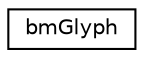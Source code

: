 digraph G
{
  edge [fontname="Helvetica",fontsize="10",labelfontname="Helvetica",labelfontsize="10"];
  node [fontname="Helvetica",fontsize="10",shape=record];
  rankdir=LR;
  Node1 [label="bmGlyph",height=0.2,width=0.4,color="black", fillcolor="white", style="filled",URL="$d3/d3b/structbmGlyph.html"];
}

